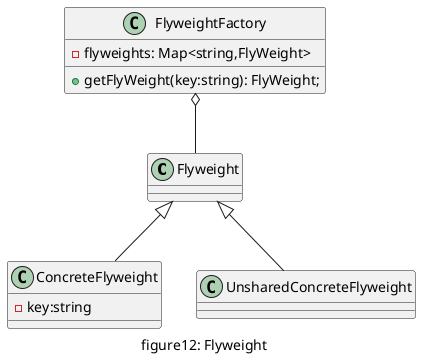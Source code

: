 @startuml "figure12_flyweight"
caption figure12: Flyweight

class Flyweight{}
class ConcreteFlyweight{
    - key:string
}
class UnsharedConcreteFlyweight{}

Flyweight <|-- ConcreteFlyweight
Flyweight <|-- UnsharedConcreteFlyweight


class FlyweightFactory{
    - flyweights: Map<string,FlyWeight>
    + getFlyWeight(key:string): FlyWeight;
}

FlyweightFactory o-- Flyweight
@enduml